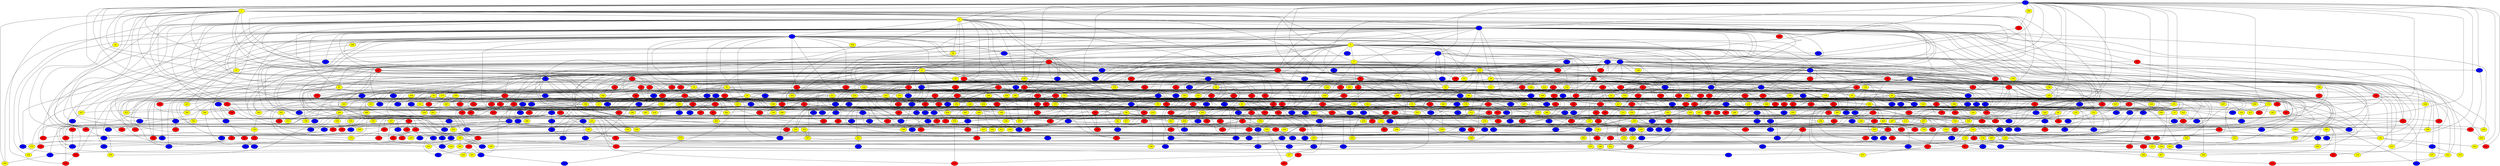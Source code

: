graph {
0 [style = filled fillcolor = blue];
1 [style = filled fillcolor = yellow];
2 [style = filled fillcolor = yellow];
3 [style = filled fillcolor = blue];
4 [style = filled fillcolor = blue];
5 [style = filled fillcolor = red];
6 [style = filled fillcolor = yellow];
7 [style = filled fillcolor = red];
8 [style = filled fillcolor = blue];
9 [style = filled fillcolor = red];
10 [style = filled fillcolor = red];
11 [style = filled fillcolor = yellow];
12 [style = filled fillcolor = red];
13 [style = filled fillcolor = blue];
14 [style = filled fillcolor = yellow];
15 [style = filled fillcolor = blue];
16 [style = filled fillcolor = yellow];
17 [style = filled fillcolor = red];
18 [style = filled fillcolor = red];
19 [style = filled fillcolor = blue];
20 [style = filled fillcolor = yellow];
21 [style = filled fillcolor = yellow];
22 [style = filled fillcolor = blue];
23 [style = filled fillcolor = red];
24 [style = filled fillcolor = red];
25 [style = filled fillcolor = blue];
26 [style = filled fillcolor = yellow];
27 [style = filled fillcolor = red];
28 [style = filled fillcolor = blue];
29 [style = filled fillcolor = blue];
30 [style = filled fillcolor = yellow];
31 [style = filled fillcolor = red];
32 [style = filled fillcolor = blue];
33 [style = filled fillcolor = red];
34 [style = filled fillcolor = blue];
35 [style = filled fillcolor = red];
36 [style = filled fillcolor = blue];
37 [style = filled fillcolor = yellow];
38 [style = filled fillcolor = red];
39 [style = filled fillcolor = red];
40 [style = filled fillcolor = red];
41 [style = filled fillcolor = yellow];
42 [style = filled fillcolor = blue];
43 [style = filled fillcolor = red];
44 [style = filled fillcolor = red];
45 [style = filled fillcolor = yellow];
46 [style = filled fillcolor = red];
47 [style = filled fillcolor = yellow];
48 [style = filled fillcolor = red];
49 [style = filled fillcolor = blue];
50 [style = filled fillcolor = blue];
51 [style = filled fillcolor = yellow];
52 [style = filled fillcolor = yellow];
53 [style = filled fillcolor = blue];
54 [style = filled fillcolor = yellow];
55 [style = filled fillcolor = yellow];
56 [style = filled fillcolor = blue];
57 [style = filled fillcolor = red];
58 [style = filled fillcolor = red];
59 [style = filled fillcolor = yellow];
60 [style = filled fillcolor = red];
61 [style = filled fillcolor = red];
62 [style = filled fillcolor = yellow];
63 [style = filled fillcolor = yellow];
64 [style = filled fillcolor = blue];
65 [style = filled fillcolor = red];
66 [style = filled fillcolor = red];
67 [style = filled fillcolor = blue];
68 [style = filled fillcolor = blue];
69 [style = filled fillcolor = yellow];
70 [style = filled fillcolor = red];
71 [style = filled fillcolor = red];
72 [style = filled fillcolor = yellow];
73 [style = filled fillcolor = yellow];
74 [style = filled fillcolor = red];
75 [style = filled fillcolor = yellow];
76 [style = filled fillcolor = yellow];
77 [style = filled fillcolor = red];
78 [style = filled fillcolor = red];
79 [style = filled fillcolor = red];
80 [style = filled fillcolor = red];
81 [style = filled fillcolor = yellow];
82 [style = filled fillcolor = yellow];
83 [style = filled fillcolor = yellow];
84 [style = filled fillcolor = yellow];
85 [style = filled fillcolor = red];
86 [style = filled fillcolor = red];
87 [style = filled fillcolor = red];
88 [style = filled fillcolor = yellow];
89 [style = filled fillcolor = yellow];
90 [style = filled fillcolor = red];
91 [style = filled fillcolor = yellow];
92 [style = filled fillcolor = blue];
93 [style = filled fillcolor = blue];
94 [style = filled fillcolor = yellow];
95 [style = filled fillcolor = red];
96 [style = filled fillcolor = red];
97 [style = filled fillcolor = yellow];
98 [style = filled fillcolor = yellow];
99 [style = filled fillcolor = blue];
100 [style = filled fillcolor = yellow];
101 [style = filled fillcolor = yellow];
102 [style = filled fillcolor = blue];
103 [style = filled fillcolor = red];
104 [style = filled fillcolor = red];
105 [style = filled fillcolor = yellow];
106 [style = filled fillcolor = yellow];
107 [style = filled fillcolor = red];
108 [style = filled fillcolor = red];
109 [style = filled fillcolor = red];
110 [style = filled fillcolor = yellow];
111 [style = filled fillcolor = red];
112 [style = filled fillcolor = yellow];
113 [style = filled fillcolor = red];
114 [style = filled fillcolor = red];
115 [style = filled fillcolor = yellow];
116 [style = filled fillcolor = blue];
117 [style = filled fillcolor = yellow];
118 [style = filled fillcolor = blue];
119 [style = filled fillcolor = blue];
120 [style = filled fillcolor = blue];
121 [style = filled fillcolor = blue];
122 [style = filled fillcolor = yellow];
123 [style = filled fillcolor = blue];
124 [style = filled fillcolor = red];
125 [style = filled fillcolor = yellow];
126 [style = filled fillcolor = yellow];
127 [style = filled fillcolor = red];
128 [style = filled fillcolor = blue];
129 [style = filled fillcolor = red];
130 [style = filled fillcolor = blue];
131 [style = filled fillcolor = red];
132 [style = filled fillcolor = yellow];
133 [style = filled fillcolor = blue];
134 [style = filled fillcolor = yellow];
135 [style = filled fillcolor = red];
136 [style = filled fillcolor = red];
137 [style = filled fillcolor = red];
138 [style = filled fillcolor = red];
139 [style = filled fillcolor = yellow];
140 [style = filled fillcolor = red];
141 [style = filled fillcolor = yellow];
142 [style = filled fillcolor = yellow];
143 [style = filled fillcolor = red];
144 [style = filled fillcolor = yellow];
145 [style = filled fillcolor = yellow];
146 [style = filled fillcolor = red];
147 [style = filled fillcolor = red];
148 [style = filled fillcolor = blue];
149 [style = filled fillcolor = red];
150 [style = filled fillcolor = yellow];
151 [style = filled fillcolor = yellow];
152 [style = filled fillcolor = red];
153 [style = filled fillcolor = red];
154 [style = filled fillcolor = yellow];
155 [style = filled fillcolor = red];
156 [style = filled fillcolor = blue];
157 [style = filled fillcolor = yellow];
158 [style = filled fillcolor = red];
159 [style = filled fillcolor = red];
160 [style = filled fillcolor = blue];
161 [style = filled fillcolor = yellow];
162 [style = filled fillcolor = blue];
163 [style = filled fillcolor = red];
164 [style = filled fillcolor = blue];
165 [style = filled fillcolor = blue];
166 [style = filled fillcolor = yellow];
167 [style = filled fillcolor = yellow];
168 [style = filled fillcolor = yellow];
169 [style = filled fillcolor = yellow];
170 [style = filled fillcolor = yellow];
171 [style = filled fillcolor = red];
172 [style = filled fillcolor = blue];
173 [style = filled fillcolor = red];
174 [style = filled fillcolor = yellow];
175 [style = filled fillcolor = red];
176 [style = filled fillcolor = yellow];
177 [style = filled fillcolor = yellow];
178 [style = filled fillcolor = red];
179 [style = filled fillcolor = red];
180 [style = filled fillcolor = red];
181 [style = filled fillcolor = yellow];
182 [style = filled fillcolor = yellow];
183 [style = filled fillcolor = blue];
184 [style = filled fillcolor = red];
185 [style = filled fillcolor = red];
186 [style = filled fillcolor = yellow];
187 [style = filled fillcolor = red];
188 [style = filled fillcolor = yellow];
189 [style = filled fillcolor = red];
190 [style = filled fillcolor = yellow];
191 [style = filled fillcolor = yellow];
192 [style = filled fillcolor = red];
193 [style = filled fillcolor = yellow];
194 [style = filled fillcolor = red];
195 [style = filled fillcolor = red];
196 [style = filled fillcolor = yellow];
197 [style = filled fillcolor = red];
198 [style = filled fillcolor = red];
199 [style = filled fillcolor = blue];
200 [style = filled fillcolor = yellow];
201 [style = filled fillcolor = red];
202 [style = filled fillcolor = blue];
203 [style = filled fillcolor = red];
204 [style = filled fillcolor = yellow];
205 [style = filled fillcolor = blue];
206 [style = filled fillcolor = yellow];
207 [style = filled fillcolor = yellow];
208 [style = filled fillcolor = yellow];
209 [style = filled fillcolor = red];
210 [style = filled fillcolor = blue];
211 [style = filled fillcolor = blue];
212 [style = filled fillcolor = yellow];
213 [style = filled fillcolor = blue];
214 [style = filled fillcolor = yellow];
215 [style = filled fillcolor = blue];
216 [style = filled fillcolor = blue];
217 [style = filled fillcolor = blue];
218 [style = filled fillcolor = red];
219 [style = filled fillcolor = red];
220 [style = filled fillcolor = red];
221 [style = filled fillcolor = red];
222 [style = filled fillcolor = blue];
223 [style = filled fillcolor = yellow];
224 [style = filled fillcolor = blue];
225 [style = filled fillcolor = red];
226 [style = filled fillcolor = yellow];
227 [style = filled fillcolor = yellow];
228 [style = filled fillcolor = red];
229 [style = filled fillcolor = yellow];
230 [style = filled fillcolor = red];
231 [style = filled fillcolor = yellow];
232 [style = filled fillcolor = yellow];
233 [style = filled fillcolor = blue];
234 [style = filled fillcolor = blue];
235 [style = filled fillcolor = blue];
236 [style = filled fillcolor = yellow];
237 [style = filled fillcolor = blue];
238 [style = filled fillcolor = blue];
239 [style = filled fillcolor = red];
240 [style = filled fillcolor = yellow];
241 [style = filled fillcolor = yellow];
242 [style = filled fillcolor = yellow];
243 [style = filled fillcolor = red];
244 [style = filled fillcolor = red];
245 [style = filled fillcolor = yellow];
246 [style = filled fillcolor = yellow];
247 [style = filled fillcolor = red];
248 [style = filled fillcolor = yellow];
249 [style = filled fillcolor = red];
250 [style = filled fillcolor = yellow];
251 [style = filled fillcolor = blue];
252 [style = filled fillcolor = yellow];
253 [style = filled fillcolor = blue];
254 [style = filled fillcolor = blue];
255 [style = filled fillcolor = blue];
256 [style = filled fillcolor = blue];
257 [style = filled fillcolor = red];
258 [style = filled fillcolor = yellow];
259 [style = filled fillcolor = yellow];
260 [style = filled fillcolor = red];
261 [style = filled fillcolor = yellow];
262 [style = filled fillcolor = blue];
263 [style = filled fillcolor = red];
264 [style = filled fillcolor = red];
265 [style = filled fillcolor = yellow];
266 [style = filled fillcolor = red];
267 [style = filled fillcolor = blue];
268 [style = filled fillcolor = yellow];
269 [style = filled fillcolor = blue];
270 [style = filled fillcolor = red];
271 [style = filled fillcolor = blue];
272 [style = filled fillcolor = red];
273 [style = filled fillcolor = blue];
274 [style = filled fillcolor = red];
275 [style = filled fillcolor = blue];
276 [style = filled fillcolor = red];
277 [style = filled fillcolor = blue];
278 [style = filled fillcolor = yellow];
279 [style = filled fillcolor = red];
280 [style = filled fillcolor = blue];
281 [style = filled fillcolor = blue];
282 [style = filled fillcolor = yellow];
283 [style = filled fillcolor = yellow];
284 [style = filled fillcolor = blue];
285 [style = filled fillcolor = yellow];
286 [style = filled fillcolor = blue];
287 [style = filled fillcolor = yellow];
288 [style = filled fillcolor = yellow];
289 [style = filled fillcolor = blue];
290 [style = filled fillcolor = yellow];
291 [style = filled fillcolor = blue];
292 [style = filled fillcolor = red];
293 [style = filled fillcolor = red];
294 [style = filled fillcolor = red];
295 [style = filled fillcolor = red];
296 [style = filled fillcolor = yellow];
297 [style = filled fillcolor = yellow];
298 [style = filled fillcolor = yellow];
299 [style = filled fillcolor = blue];
300 [style = filled fillcolor = red];
301 [style = filled fillcolor = yellow];
302 [style = filled fillcolor = yellow];
303 [style = filled fillcolor = blue];
304 [style = filled fillcolor = yellow];
305 [style = filled fillcolor = blue];
306 [style = filled fillcolor = yellow];
307 [style = filled fillcolor = blue];
308 [style = filled fillcolor = red];
309 [style = filled fillcolor = blue];
310 [style = filled fillcolor = blue];
311 [style = filled fillcolor = yellow];
312 [style = filled fillcolor = yellow];
313 [style = filled fillcolor = red];
314 [style = filled fillcolor = yellow];
315 [style = filled fillcolor = yellow];
316 [style = filled fillcolor = yellow];
317 [style = filled fillcolor = red];
318 [style = filled fillcolor = yellow];
319 [style = filled fillcolor = yellow];
320 [style = filled fillcolor = blue];
321 [style = filled fillcolor = red];
322 [style = filled fillcolor = yellow];
323 [style = filled fillcolor = blue];
324 [style = filled fillcolor = blue];
325 [style = filled fillcolor = blue];
326 [style = filled fillcolor = blue];
327 [style = filled fillcolor = yellow];
328 [style = filled fillcolor = yellow];
329 [style = filled fillcolor = red];
330 [style = filled fillcolor = blue];
331 [style = filled fillcolor = red];
332 [style = filled fillcolor = red];
333 [style = filled fillcolor = blue];
334 [style = filled fillcolor = yellow];
335 [style = filled fillcolor = yellow];
336 [style = filled fillcolor = yellow];
337 [style = filled fillcolor = red];
338 [style = filled fillcolor = yellow];
339 [style = filled fillcolor = yellow];
340 [style = filled fillcolor = yellow];
341 [style = filled fillcolor = yellow];
342 [style = filled fillcolor = blue];
343 [style = filled fillcolor = red];
344 [style = filled fillcolor = red];
345 [style = filled fillcolor = red];
346 [style = filled fillcolor = yellow];
347 [style = filled fillcolor = blue];
348 [style = filled fillcolor = yellow];
349 [style = filled fillcolor = red];
350 [style = filled fillcolor = red];
351 [style = filled fillcolor = yellow];
352 [style = filled fillcolor = blue];
353 [style = filled fillcolor = red];
354 [style = filled fillcolor = red];
355 [style = filled fillcolor = yellow];
356 [style = filled fillcolor = blue];
357 [style = filled fillcolor = red];
358 [style = filled fillcolor = blue];
359 [style = filled fillcolor = yellow];
360 [style = filled fillcolor = yellow];
361 [style = filled fillcolor = blue];
362 [style = filled fillcolor = red];
363 [style = filled fillcolor = blue];
364 [style = filled fillcolor = yellow];
365 [style = filled fillcolor = yellow];
366 [style = filled fillcolor = yellow];
367 [style = filled fillcolor = yellow];
368 [style = filled fillcolor = yellow];
369 [style = filled fillcolor = red];
370 [style = filled fillcolor = yellow];
371 [style = filled fillcolor = blue];
372 [style = filled fillcolor = red];
373 [style = filled fillcolor = blue];
374 [style = filled fillcolor = blue];
375 [style = filled fillcolor = blue];
376 [style = filled fillcolor = blue];
377 [style = filled fillcolor = red];
378 [style = filled fillcolor = yellow];
379 [style = filled fillcolor = red];
380 [style = filled fillcolor = blue];
381 [style = filled fillcolor = red];
382 [style = filled fillcolor = blue];
383 [style = filled fillcolor = yellow];
384 [style = filled fillcolor = red];
385 [style = filled fillcolor = red];
386 [style = filled fillcolor = blue];
387 [style = filled fillcolor = yellow];
388 [style = filled fillcolor = red];
389 [style = filled fillcolor = red];
390 [style = filled fillcolor = blue];
391 [style = filled fillcolor = red];
392 [style = filled fillcolor = blue];
393 [style = filled fillcolor = blue];
394 [style = filled fillcolor = red];
395 [style = filled fillcolor = yellow];
396 [style = filled fillcolor = blue];
397 [style = filled fillcolor = yellow];
398 [style = filled fillcolor = yellow];
399 [style = filled fillcolor = blue];
400 [style = filled fillcolor = yellow];
401 [style = filled fillcolor = red];
402 [style = filled fillcolor = yellow];
403 [style = filled fillcolor = yellow];
404 [style = filled fillcolor = blue];
405 [style = filled fillcolor = red];
406 [style = filled fillcolor = blue];
407 [style = filled fillcolor = blue];
408 [style = filled fillcolor = yellow];
409 [style = filled fillcolor = blue];
410 [style = filled fillcolor = blue];
411 [style = filled fillcolor = red];
412 [style = filled fillcolor = blue];
413 [style = filled fillcolor = blue];
414 [style = filled fillcolor = yellow];
415 [style = filled fillcolor = red];
416 [style = filled fillcolor = blue];
417 [style = filled fillcolor = yellow];
418 [style = filled fillcolor = blue];
419 [style = filled fillcolor = red];
420 [style = filled fillcolor = yellow];
421 [style = filled fillcolor = red];
422 [style = filled fillcolor = red];
423 [style = filled fillcolor = yellow];
424 [style = filled fillcolor = blue];
425 [style = filled fillcolor = yellow];
426 [style = filled fillcolor = red];
427 [style = filled fillcolor = blue];
428 [style = filled fillcolor = yellow];
429 [style = filled fillcolor = yellow];
430 [style = filled fillcolor = blue];
431 [style = filled fillcolor = red];
432 [style = filled fillcolor = yellow];
433 [style = filled fillcolor = blue];
434 [style = filled fillcolor = red];
435 [style = filled fillcolor = yellow];
436 [style = filled fillcolor = yellow];
437 [style = filled fillcolor = yellow];
438 [style = filled fillcolor = red];
439 [style = filled fillcolor = yellow];
440 [style = filled fillcolor = blue];
441 [style = filled fillcolor = blue];
442 [style = filled fillcolor = yellow];
443 [style = filled fillcolor = yellow];
444 [style = filled fillcolor = red];
445 [style = filled fillcolor = yellow];
446 [style = filled fillcolor = blue];
447 [style = filled fillcolor = blue];
448 [style = filled fillcolor = red];
449 [style = filled fillcolor = yellow];
450 [style = filled fillcolor = blue];
451 [style = filled fillcolor = red];
452 [style = filled fillcolor = yellow];
453 [style = filled fillcolor = red];
454 [style = filled fillcolor = red];
455 [style = filled fillcolor = yellow];
456 [style = filled fillcolor = yellow];
457 [style = filled fillcolor = red];
458 [style = filled fillcolor = red];
459 [style = filled fillcolor = red];
460 [style = filled fillcolor = red];
461 [style = filled fillcolor = yellow];
462 [style = filled fillcolor = yellow];
463 [style = filled fillcolor = blue];
464 [style = filled fillcolor = blue];
465 [style = filled fillcolor = yellow];
466 [style = filled fillcolor = yellow];
467 [style = filled fillcolor = yellow];
468 [style = filled fillcolor = blue];
469 [style = filled fillcolor = red];
470 [style = filled fillcolor = red];
471 [style = filled fillcolor = blue];
472 [style = filled fillcolor = yellow];
473 [style = filled fillcolor = red];
474 [style = filled fillcolor = red];
475 [style = filled fillcolor = red];
476 [style = filled fillcolor = blue];
477 [style = filled fillcolor = yellow];
478 [style = filled fillcolor = red];
479 [style = filled fillcolor = red];
480 [style = filled fillcolor = blue];
481 [style = filled fillcolor = red];
482 [style = filled fillcolor = red];
483 [style = filled fillcolor = blue];
484 [style = filled fillcolor = red];
485 [style = filled fillcolor = yellow];
486 [style = filled fillcolor = blue];
487 [style = filled fillcolor = blue];
488 [style = filled fillcolor = red];
489 [style = filled fillcolor = yellow];
490 [style = filled fillcolor = blue];
491 [style = filled fillcolor = red];
492 [style = filled fillcolor = yellow];
493 [style = filled fillcolor = blue];
494 [style = filled fillcolor = red];
495 [style = filled fillcolor = blue];
496 [style = filled fillcolor = blue];
497 [style = filled fillcolor = blue];
498 [style = filled fillcolor = yellow];
499 [style = filled fillcolor = red];
500 [style = filled fillcolor = red];
501 [style = filled fillcolor = blue];
502 [style = filled fillcolor = red];
503 [style = filled fillcolor = red];
504 [style = filled fillcolor = blue];
505 [style = filled fillcolor = yellow];
506 [style = filled fillcolor = red];
507 [style = filled fillcolor = blue];
508 [style = filled fillcolor = red];
509 [style = filled fillcolor = yellow];
510 [style = filled fillcolor = blue];
511 [style = filled fillcolor = blue];
512 [style = filled fillcolor = blue];
513 [style = filled fillcolor = red];
514 [style = filled fillcolor = blue];
515 [style = filled fillcolor = red];
516 [style = filled fillcolor = yellow];
517 [style = filled fillcolor = blue];
518 [style = filled fillcolor = red];
519 [style = filled fillcolor = yellow];
520 [style = filled fillcolor = red];
521 [style = filled fillcolor = red];
522 [style = filled fillcolor = yellow];
523 [style = filled fillcolor = yellow];
524 [style = filled fillcolor = yellow];
525 [style = filled fillcolor = blue];
526 [style = filled fillcolor = red];
527 [style = filled fillcolor = yellow];
528 [style = filled fillcolor = red];
529 [style = filled fillcolor = blue];
530 [style = filled fillcolor = yellow];
531 [style = filled fillcolor = red];
532 [style = filled fillcolor = red];
533 [style = filled fillcolor = blue];
534 [style = filled fillcolor = red];
535 [style = filled fillcolor = yellow];
536 [style = filled fillcolor = yellow];
537 [style = filled fillcolor = red];
538 [style = filled fillcolor = yellow];
539 [style = filled fillcolor = red];
540 [style = filled fillcolor = red];
541 [style = filled fillcolor = yellow];
542 [style = filled fillcolor = red];
543 [style = filled fillcolor = blue];
544 [style = filled fillcolor = blue];
545 [style = filled fillcolor = yellow];
546 [style = filled fillcolor = blue];
547 [style = filled fillcolor = yellow];
548 [style = filled fillcolor = red];
549 [style = filled fillcolor = yellow];
550 [style = filled fillcolor = yellow];
551 [style = filled fillcolor = yellow];
552 [style = filled fillcolor = red];
553 [style = filled fillcolor = yellow];
554 [style = filled fillcolor = yellow];
555 [style = filled fillcolor = red];
556 [style = filled fillcolor = blue];
557 [style = filled fillcolor = yellow];
558 [style = filled fillcolor = yellow];
559 [style = filled fillcolor = blue];
560 [style = filled fillcolor = yellow];
561 [style = filled fillcolor = red];
562 [style = filled fillcolor = yellow];
563 [style = filled fillcolor = red];
564 [style = filled fillcolor = blue];
565 [style = filled fillcolor = blue];
566 [style = filled fillcolor = yellow];
567 [style = filled fillcolor = yellow];
568 [style = filled fillcolor = yellow];
569 [style = filled fillcolor = red];
570 [style = filled fillcolor = blue];
571 [style = filled fillcolor = blue];
572 [style = filled fillcolor = yellow];
573 [style = filled fillcolor = blue];
574 [style = filled fillcolor = blue];
575 [style = filled fillcolor = blue];
576 [style = filled fillcolor = blue];
577 [style = filled fillcolor = blue];
578 [style = filled fillcolor = blue];
579 [style = filled fillcolor = red];
580 [style = filled fillcolor = red];
581 [style = filled fillcolor = blue];
582 [style = filled fillcolor = red];
583 [style = filled fillcolor = red];
584 [style = filled fillcolor = red];
585 [style = filled fillcolor = red];
586 [style = filled fillcolor = blue];
587 [style = filled fillcolor = red];
588 [style = filled fillcolor = red];
589 [style = filled fillcolor = blue];
590 [style = filled fillcolor = yellow];
591 [style = filled fillcolor = yellow];
592 [style = filled fillcolor = red];
593 [style = filled fillcolor = red];
594 [style = filled fillcolor = blue];
595 [style = filled fillcolor = yellow];
596 [style = filled fillcolor = yellow];
597 [style = filled fillcolor = red];
598 [style = filled fillcolor = yellow];
599 [style = filled fillcolor = yellow];
600 [style = filled fillcolor = yellow];
601 [style = filled fillcolor = blue];
602 [style = filled fillcolor = yellow];
603 [style = filled fillcolor = blue];
604 [style = filled fillcolor = yellow];
605 [style = filled fillcolor = blue];
606 [style = filled fillcolor = red];
607 [style = filled fillcolor = yellow];
608 [style = filled fillcolor = blue];
609 [style = filled fillcolor = yellow];
610 [style = filled fillcolor = yellow];
611 [style = filled fillcolor = blue];
612 [style = filled fillcolor = yellow];
613 [style = filled fillcolor = blue];
614 [style = filled fillcolor = blue];
615 [style = filled fillcolor = blue];
616 [style = filled fillcolor = yellow];
617 [style = filled fillcolor = blue];
618 [style = filled fillcolor = red];
619 [style = filled fillcolor = red];
620 [style = filled fillcolor = red];
621 [style = filled fillcolor = red];
622 [style = filled fillcolor = yellow];
623 [style = filled fillcolor = yellow];
624 [style = filled fillcolor = blue];
625 [style = filled fillcolor = blue];
626 [style = filled fillcolor = blue];
627 [style = filled fillcolor = red];
628 [style = filled fillcolor = red];
629 [style = filled fillcolor = yellow];
630 [style = filled fillcolor = blue];
631 [style = filled fillcolor = yellow];
632 [style = filled fillcolor = yellow];
633 [style = filled fillcolor = blue];
634 [style = filled fillcolor = yellow];
635 [style = filled fillcolor = red];
636 [style = filled fillcolor = red];
637 [style = filled fillcolor = yellow];
638 [style = filled fillcolor = yellow];
639 [style = filled fillcolor = red];
640 [style = filled fillcolor = red];
641 [style = filled fillcolor = yellow];
642 [style = filled fillcolor = yellow];
643 [style = filled fillcolor = blue];
644 [style = filled fillcolor = red];
645 [style = filled fillcolor = red];
646 [style = filled fillcolor = yellow];
647 [style = filled fillcolor = yellow];
648 [style = filled fillcolor = blue];
649 [style = filled fillcolor = yellow];
650 [style = filled fillcolor = blue];
651 [style = filled fillcolor = blue];
652 [style = filled fillcolor = blue];
653 [style = filled fillcolor = blue];
654 [style = filled fillcolor = blue];
655 [style = filled fillcolor = blue];
656 [style = filled fillcolor = yellow];
657 [style = filled fillcolor = red];
658 [style = filled fillcolor = yellow];
659 [style = filled fillcolor = red];
660 [style = filled fillcolor = blue];
661 [style = filled fillcolor = red];
662 [style = filled fillcolor = red];
663 [style = filled fillcolor = red];
664 [style = filled fillcolor = red];
665 [style = filled fillcolor = red];
666 [style = filled fillcolor = blue];
667 [style = filled fillcolor = red];
668 [style = filled fillcolor = blue];
669 [style = filled fillcolor = blue];
670 [style = filled fillcolor = red];
671 [style = filled fillcolor = yellow];
672 [style = filled fillcolor = red];
673 [style = filled fillcolor = blue];
674 [style = filled fillcolor = yellow];
675 [style = filled fillcolor = yellow];
676 [style = filled fillcolor = blue];
677 [style = filled fillcolor = red];
678 [style = filled fillcolor = yellow];
679 [style = filled fillcolor = red];
680 [style = filled fillcolor = blue];
681 [style = filled fillcolor = blue];
682 [style = filled fillcolor = blue];
683 [style = filled fillcolor = blue];
684 [style = filled fillcolor = blue];
685 [style = filled fillcolor = blue];
686 [style = filled fillcolor = yellow];
687 [style = filled fillcolor = yellow];
688 [style = filled fillcolor = red];
689 [style = filled fillcolor = blue];
690 [style = filled fillcolor = yellow];
691 [style = filled fillcolor = yellow];
692 [style = filled fillcolor = blue];
693 [style = filled fillcolor = blue];
694 [style = filled fillcolor = blue];
695 [style = filled fillcolor = yellow];
696 [style = filled fillcolor = red];
697 [style = filled fillcolor = yellow];
698 [style = filled fillcolor = red];
699 [style = filled fillcolor = yellow];
700 [style = filled fillcolor = blue];
701 [style = filled fillcolor = blue];
702 [style = filled fillcolor = red];
703 [style = filled fillcolor = blue];
704 [style = filled fillcolor = yellow];
0 -- 13;
0 -- 14;
0 -- 16;
0 -- 28;
0 -- 33;
0 -- 42;
0 -- 76;
0 -- 87;
0 -- 101;
0 -- 104;
0 -- 105;
0 -- 118;
0 -- 169;
0 -- 228;
0 -- 254;
0 -- 255;
0 -- 272;
0 -- 309;
0 -- 334;
0 -- 360;
0 -- 375;
0 -- 427;
0 -- 463;
0 -- 568;
0 -- 577;
0 -- 581;
0 -- 595;
0 -- 602;
0 -- 648;
0 -- 10;
0 -- 3;
0 -- 2;
0 -- 1;
0 -- 672;
1 -- 2;
1 -- 3;
1 -- 9;
1 -- 10;
1 -- 11;
1 -- 28;
1 -- 31;
1 -- 38;
1 -- 40;
1 -- 41;
1 -- 42;
1 -- 56;
1 -- 62;
1 -- 69;
1 -- 83;
1 -- 151;
1 -- 228;
1 -- 299;
1 -- 327;
1 -- 447;
1 -- 508;
1 -- 624;
1 -- 650;
1 -- 658;
1 -- 659;
2 -- 3;
2 -- 4;
2 -- 5;
2 -- 21;
2 -- 34;
2 -- 49;
2 -- 57;
2 -- 59;
2 -- 81;
2 -- 89;
2 -- 102;
2 -- 107;
2 -- 119;
2 -- 127;
2 -- 164;
2 -- 187;
2 -- 306;
2 -- 347;
2 -- 378;
2 -- 398;
2 -- 435;
2 -- 436;
2 -- 484;
2 -- 498;
2 -- 517;
2 -- 536;
2 -- 692;
3 -- 4;
3 -- 5;
3 -- 6;
3 -- 7;
3 -- 8;
3 -- 9;
3 -- 10;
3 -- 11;
3 -- 12;
3 -- 15;
3 -- 25;
3 -- 27;
3 -- 30;
3 -- 35;
3 -- 37;
3 -- 45;
3 -- 47;
3 -- 61;
3 -- 63;
3 -- 80;
3 -- 97;
3 -- 131;
3 -- 146;
3 -- 234;
3 -- 264;
3 -- 287;
3 -- 333;
3 -- 345;
3 -- 373;
3 -- 384;
3 -- 399;
3 -- 405;
3 -- 408;
3 -- 428;
3 -- 447;
3 -- 458;
3 -- 471;
3 -- 508;
3 -- 519;
3 -- 523;
3 -- 587;
3 -- 606;
3 -- 642;
3 -- 658;
3 -- 669;
3 -- 690;
4 -- 5;
4 -- 6;
4 -- 7;
4 -- 12;
4 -- 16;
4 -- 18;
4 -- 20;
4 -- 22;
4 -- 34;
4 -- 58;
4 -- 62;
4 -- 74;
4 -- 114;
4 -- 137;
4 -- 148;
4 -- 172;
4 -- 196;
4 -- 218;
4 -- 223;
4 -- 284;
4 -- 288;
4 -- 322;
4 -- 336;
4 -- 361;
4 -- 367;
4 -- 476;
4 -- 579;
4 -- 621;
4 -- 645;
4 -- 697;
4 -- 699;
5 -- 24;
5 -- 52;
5 -- 53;
5 -- 67;
5 -- 114;
5 -- 218;
5 -- 240;
5 -- 276;
5 -- 283;
5 -- 360;
5 -- 439;
5 -- 625;
6 -- 9;
6 -- 11;
6 -- 13;
6 -- 19;
6 -- 24;
6 -- 25;
6 -- 37;
6 -- 39;
6 -- 40;
6 -- 43;
6 -- 49;
6 -- 50;
6 -- 57;
6 -- 59;
6 -- 60;
6 -- 70;
6 -- 95;
6 -- 116;
6 -- 121;
6 -- 127;
6 -- 148;
6 -- 194;
6 -- 198;
6 -- 201;
6 -- 227;
6 -- 285;
6 -- 333;
6 -- 335;
6 -- 361;
6 -- 440;
6 -- 464;
6 -- 478;
6 -- 487;
6 -- 677;
7 -- 56;
7 -- 60;
7 -- 137;
7 -- 141;
7 -- 144;
7 -- 149;
7 -- 344;
7 -- 378;
7 -- 443;
7 -- 591;
7 -- 690;
8 -- 27;
8 -- 38;
8 -- 55;
8 -- 74;
8 -- 88;
8 -- 127;
8 -- 132;
8 -- 139;
8 -- 176;
8 -- 194;
8 -- 214;
8 -- 273;
8 -- 308;
8 -- 541;
8 -- 607;
8 -- 628;
8 -- 695;
9 -- 19;
9 -- 32;
9 -- 51;
9 -- 64;
9 -- 72;
9 -- 91;
9 -- 124;
9 -- 181;
9 -- 189;
9 -- 235;
9 -- 259;
9 -- 283;
9 -- 335;
9 -- 341;
9 -- 381;
9 -- 486;
9 -- 487;
9 -- 628;
9 -- 643;
9 -- 647;
10 -- 17;
10 -- 19;
10 -- 34;
10 -- 188;
10 -- 244;
10 -- 462;
10 -- 579;
10 -- 583;
10 -- 591;
11 -- 14;
11 -- 28;
11 -- 46;
11 -- 50;
11 -- 98;
11 -- 111;
11 -- 122;
11 -- 123;
11 -- 138;
11 -- 255;
11 -- 256;
11 -- 321;
11 -- 325;
11 -- 495;
11 -- 497;
11 -- 573;
11 -- 616;
11 -- 674;
11 -- 688;
12 -- 84;
12 -- 363;
12 -- 524;
13 -- 14;
13 -- 15;
13 -- 22;
13 -- 36;
13 -- 45;
13 -- 80;
13 -- 130;
13 -- 206;
13 -- 234;
13 -- 364;
13 -- 429;
13 -- 661;
14 -- 16;
14 -- 30;
14 -- 41;
14 -- 55;
14 -- 61;
14 -- 82;
14 -- 113;
14 -- 138;
14 -- 196;
14 -- 198;
14 -- 212;
14 -- 217;
14 -- 233;
14 -- 292;
14 -- 301;
14 -- 446;
14 -- 456;
14 -- 513;
14 -- 536;
14 -- 553;
14 -- 597;
14 -- 685;
15 -- 29;
15 -- 38;
15 -- 61;
15 -- 66;
15 -- 89;
15 -- 107;
15 -- 136;
15 -- 140;
15 -- 157;
15 -- 158;
15 -- 161;
15 -- 230;
15 -- 236;
15 -- 315;
15 -- 405;
15 -- 414;
15 -- 433;
15 -- 461;
15 -- 538;
15 -- 576;
15 -- 612;
15 -- 684;
16 -- 44;
16 -- 85;
16 -- 118;
16 -- 152;
16 -- 168;
16 -- 358;
16 -- 504;
17 -- 26;
17 -- 31;
17 -- 54;
17 -- 66;
17 -- 91;
17 -- 106;
17 -- 108;
17 -- 237;
17 -- 256;
17 -- 292;
17 -- 479;
17 -- 563;
17 -- 609;
17 -- 684;
18 -- 20;
18 -- 26;
18 -- 29;
18 -- 37;
18 -- 43;
18 -- 50;
18 -- 63;
18 -- 70;
18 -- 72;
18 -- 139;
18 -- 171;
18 -- 203;
18 -- 214;
18 -- 240;
18 -- 291;
18 -- 384;
18 -- 500;
18 -- 505;
18 -- 537;
18 -- 548;
18 -- 552;
18 -- 556;
18 -- 565;
18 -- 585;
18 -- 623;
18 -- 628;
19 -- 31;
19 -- 35;
19 -- 56;
19 -- 90;
19 -- 99;
19 -- 117;
19 -- 141;
19 -- 195;
19 -- 217;
19 -- 276;
19 -- 307;
19 -- 531;
19 -- 657;
20 -- 128;
20 -- 191;
20 -- 192;
20 -- 204;
20 -- 244;
20 -- 356;
20 -- 394;
20 -- 499;
20 -- 500;
20 -- 556;
21 -- 23;
21 -- 33;
21 -- 72;
21 -- 76;
21 -- 95;
21 -- 177;
21 -- 216;
21 -- 220;
21 -- 274;
21 -- 317;
21 -- 379;
21 -- 435;
21 -- 455;
21 -- 473;
21 -- 564;
21 -- 600;
21 -- 667;
22 -- 24;
22 -- 83;
22 -- 86;
22 -- 105;
22 -- 130;
22 -- 193;
22 -- 211;
22 -- 217;
22 -- 221;
22 -- 414;
22 -- 622;
22 -- 629;
23 -- 73;
23 -- 93;
23 -- 111;
23 -- 171;
23 -- 233;
23 -- 277;
23 -- 390;
23 -- 421;
23 -- 426;
23 -- 448;
23 -- 468;
23 -- 494;
23 -- 505;
23 -- 551;
23 -- 652;
24 -- 32;
24 -- 35;
24 -- 68;
24 -- 200;
24 -- 324;
24 -- 417;
24 -- 420;
24 -- 524;
24 -- 531;
24 -- 661;
25 -- 29;
25 -- 117;
25 -- 175;
25 -- 300;
25 -- 375;
25 -- 496;
25 -- 679;
26 -- 48;
26 -- 81;
26 -- 151;
26 -- 411;
26 -- 533;
26 -- 534;
26 -- 535;
26 -- 556;
26 -- 573;
26 -- 681;
27 -- 52;
27 -- 257;
27 -- 272;
27 -- 293;
27 -- 339;
27 -- 402;
27 -- 431;
28 -- 42;
28 -- 46;
28 -- 90;
28 -- 106;
28 -- 109;
28 -- 164;
28 -- 177;
28 -- 189;
28 -- 354;
28 -- 362;
28 -- 370;
29 -- 30;
29 -- 40;
29 -- 77;
29 -- 78;
29 -- 87;
29 -- 204;
29 -- 205;
29 -- 329;
29 -- 478;
29 -- 527;
30 -- 36;
30 -- 88;
30 -- 93;
30 -- 100;
30 -- 117;
30 -- 145;
30 -- 199;
30 -- 218;
30 -- 273;
30 -- 472;
30 -- 514;
30 -- 558;
31 -- 49;
31 -- 97;
31 -- 209;
31 -- 638;
31 -- 677;
32 -- 67;
32 -- 180;
32 -- 227;
32 -- 260;
32 -- 348;
32 -- 388;
32 -- 550;
32 -- 563;
33 -- 46;
33 -- 126;
33 -- 155;
33 -- 163;
33 -- 185;
33 -- 195;
33 -- 243;
33 -- 264;
33 -- 310;
33 -- 412;
33 -- 526;
33 -- 586;
33 -- 670;
34 -- 94;
35 -- 363;
35 -- 502;
35 -- 518;
35 -- 647;
36 -- 47;
36 -- 82;
36 -- 110;
36 -- 139;
36 -- 178;
36 -- 180;
36 -- 410;
36 -- 422;
36 -- 430;
36 -- 466;
36 -- 539;
36 -- 559;
36 -- 605;
36 -- 675;
37 -- 286;
37 -- 304;
38 -- 91;
38 -- 104;
38 -- 105;
38 -- 131;
38 -- 184;
38 -- 210;
38 -- 431;
38 -- 455;
38 -- 684;
39 -- 104;
39 -- 156;
39 -- 302;
39 -- 429;
39 -- 490;
39 -- 666;
40 -- 43;
40 -- 54;
40 -- 85;
40 -- 231;
40 -- 247;
40 -- 250;
40 -- 287;
40 -- 301;
40 -- 311;
40 -- 322;
40 -- 366;
40 -- 489;
42 -- 89;
42 -- 298;
42 -- 540;
42 -- 646;
43 -- 52;
43 -- 57;
43 -- 60;
43 -- 149;
43 -- 163;
43 -- 183;
43 -- 226;
43 -- 232;
43 -- 317;
43 -- 355;
43 -- 369;
43 -- 395;
43 -- 444;
43 -- 584;
44 -- 48;
44 -- 51;
44 -- 58;
44 -- 92;
44 -- 113;
44 -- 157;
44 -- 188;
44 -- 219;
44 -- 224;
44 -- 245;
44 -- 324;
44 -- 336;
44 -- 339;
44 -- 372;
44 -- 388;
44 -- 448;
44 -- 482;
44 -- 572;
44 -- 652;
44 -- 668;
45 -- 92;
45 -- 111;
45 -- 260;
45 -- 596;
46 -- 73;
46 -- 85;
46 -- 96;
46 -- 103;
46 -- 176;
46 -- 230;
46 -- 551;
46 -- 587;
47 -- 228;
47 -- 273;
47 -- 512;
49 -- 109;
49 -- 147;
49 -- 621;
50 -- 71;
50 -- 121;
50 -- 166;
50 -- 262;
52 -- 250;
52 -- 417;
52 -- 665;
53 -- 502;
53 -- 543;
53 -- 579;
54 -- 135;
54 -- 153;
54 -- 158;
54 -- 294;
54 -- 351;
55 -- 231;
55 -- 271;
55 -- 390;
55 -- 557;
56 -- 93;
56 -- 137;
56 -- 323;
56 -- 700;
57 -- 58;
57 -- 226;
57 -- 254;
58 -- 65;
58 -- 68;
58 -- 79;
58 -- 119;
58 -- 129;
58 -- 144;
58 -- 498;
58 -- 697;
59 -- 142;
60 -- 75;
60 -- 81;
60 -- 512;
61 -- 79;
61 -- 510;
62 -- 434;
63 -- 177;
63 -- 403;
63 -- 466;
63 -- 515;
64 -- 75;
64 -- 76;
64 -- 504;
64 -- 580;
65 -- 77;
65 -- 78;
65 -- 112;
65 -- 115;
65 -- 154;
65 -- 278;
65 -- 313;
65 -- 529;
65 -- 586;
65 -- 624;
66 -- 492;
67 -- 75;
67 -- 84;
67 -- 418;
67 -- 642;
67 -- 648;
68 -- 236;
68 -- 412;
68 -- 482;
68 -- 647;
69 -- 99;
69 -- 142;
69 -- 464;
69 -- 555;
70 -- 99;
70 -- 108;
70 -- 120;
70 -- 237;
70 -- 251;
70 -- 268;
70 -- 382;
70 -- 521;
70 -- 689;
71 -- 102;
71 -- 269;
71 -- 667;
72 -- 245;
72 -- 441;
73 -- 107;
73 -- 128;
73 -- 170;
73 -- 207;
73 -- 512;
73 -- 515;
73 -- 540;
73 -- 614;
74 -- 101;
74 -- 312;
75 -- 131;
75 -- 581;
75 -- 597;
76 -- 183;
76 -- 426;
76 -- 457;
76 -- 632;
77 -- 159;
77 -- 202;
77 -- 222;
77 -- 442;
78 -- 106;
78 -- 146;
78 -- 332;
78 -- 476;
78 -- 484;
79 -- 95;
79 -- 143;
79 -- 197;
79 -- 204;
79 -- 259;
79 -- 682;
80 -- 366;
80 -- 368;
81 -- 84;
81 -- 96;
81 -- 209;
81 -- 342;
82 -- 94;
82 -- 100;
82 -- 124;
82 -- 125;
82 -- 176;
82 -- 184;
82 -- 188;
82 -- 223;
82 -- 229;
82 -- 262;
82 -- 310;
82 -- 318;
82 -- 334;
82 -- 368;
82 -- 369;
82 -- 373;
82 -- 376;
82 -- 601;
82 -- 607;
82 -- 640;
82 -- 690;
83 -- 284;
83 -- 308;
83 -- 379;
83 -- 433;
83 -- 480;
83 -- 495;
83 -- 536;
83 -- 564;
83 -- 627;
84 -- 115;
84 -- 133;
84 -- 160;
84 -- 166;
84 -- 199;
84 -- 211;
84 -- 241;
84 -- 501;
84 -- 671;
85 -- 94;
86 -- 160;
86 -- 225;
86 -- 349;
86 -- 458;
87 -- 135;
87 -- 246;
88 -- 224;
88 -- 297;
88 -- 424;
88 -- 474;
88 -- 488;
89 -- 154;
89 -- 416;
89 -- 550;
90 -- 92;
90 -- 118;
90 -- 344;
90 -- 517;
91 -- 425;
91 -- 430;
92 -- 165;
92 -- 274;
92 -- 280;
92 -- 353;
92 -- 542;
92 -- 548;
92 -- 651;
93 -- 113;
93 -- 179;
93 -- 198;
93 -- 318;
93 -- 631;
94 -- 159;
94 -- 387;
94 -- 486;
95 -- 110;
95 -- 143;
95 -- 152;
95 -- 222;
95 -- 294;
96 -- 269;
96 -- 295;
96 -- 297;
96 -- 468;
96 -- 698;
97 -- 123;
97 -- 155;
97 -- 205;
97 -- 320;
98 -- 101;
98 -- 150;
98 -- 174;
98 -- 321;
98 -- 373;
98 -- 549;
98 -- 566;
98 -- 638;
99 -- 174;
99 -- 282;
99 -- 398;
99 -- 446;
100 -- 179;
100 -- 244;
100 -- 246;
100 -- 278;
100 -- 449;
100 -- 501;
100 -- 697;
101 -- 110;
101 -- 156;
101 -- 404;
101 -- 413;
101 -- 437;
102 -- 166;
102 -- 471;
102 -- 506;
103 -- 302;
103 -- 328;
103 -- 445;
103 -- 561;
103 -- 600;
104 -- 132;
104 -- 250;
104 -- 275;
104 -- 377;
104 -- 428;
105 -- 341;
105 -- 417;
106 -- 279;
107 -- 125;
107 -- 129;
107 -- 147;
107 -- 186;
107 -- 213;
107 -- 230;
107 -- 248;
107 -- 362;
107 -- 367;
107 -- 374;
107 -- 385;
107 -- 571;
109 -- 252;
109 -- 403;
110 -- 168;
110 -- 242;
110 -- 249;
110 -- 261;
110 -- 346;
110 -- 465;
111 -- 265;
111 -- 278;
111 -- 379;
111 -- 544;
111 -- 634;
112 -- 575;
113 -- 312;
113 -- 357;
113 -- 644;
114 -- 145;
114 -- 206;
115 -- 246;
115 -- 248;
115 -- 463;
115 -- 569;
118 -- 152;
118 -- 156;
118 -- 178;
118 -- 219;
118 -- 265;
118 -- 283;
118 -- 371;
118 -- 398;
118 -- 534;
118 -- 553;
118 -- 640;
119 -- 120;
119 -- 128;
119 -- 167;
119 -- 226;
119 -- 241;
119 -- 323;
119 -- 337;
119 -- 348;
120 -- 183;
122 -- 163;
122 -- 266;
122 -- 299;
123 -- 172;
124 -- 376;
124 -- 679;
125 -- 653;
126 -- 140;
126 -- 233;
126 -- 499;
127 -- 284;
127 -- 477;
128 -- 146;
128 -- 433;
128 -- 481;
128 -- 508;
128 -- 603;
128 -- 649;
128 -- 662;
129 -- 221;
130 -- 197;
130 -- 220;
130 -- 306;
130 -- 601;
131 -- 206;
131 -- 509;
131 -- 511;
132 -- 252;
132 -- 274;
132 -- 376;
132 -- 525;
133 -- 210;
133 -- 239;
133 -- 363;
134 -- 196;
134 -- 383;
134 -- 513;
134 -- 623;
135 -- 208;
136 -- 150;
136 -- 201;
136 -- 302;
136 -- 516;
136 -- 636;
137 -- 513;
137 -- 605;
139 -- 140;
139 -- 208;
139 -- 340;
139 -- 560;
139 -- 591;
140 -- 181;
140 -- 656;
141 -- 249;
141 -- 342;
141 -- 465;
141 -- 533;
142 -- 298;
142 -- 413;
143 -- 453;
143 -- 455;
143 -- 490;
143 -- 493;
143 -- 593;
144 -- 275;
144 -- 666;
146 -- 225;
146 -- 337;
146 -- 474;
146 -- 594;
146 -- 662;
146 -- 683;
147 -- 429;
147 -- 553;
148 -- 271;
148 -- 432;
149 -- 514;
150 -- 641;
151 -- 277;
151 -- 300;
151 -- 322;
152 -- 162;
152 -- 238;
152 -- 453;
152 -- 703;
153 -- 197;
153 -- 261;
153 -- 350;
153 -- 377;
153 -- 383;
153 -- 409;
153 -- 675;
153 -- 687;
154 -- 496;
155 -- 202;
155 -- 245;
155 -- 359;
156 -- 516;
157 -- 615;
158 -- 161;
158 -- 187;
158 -- 290;
158 -- 324;
158 -- 561;
158 -- 583;
158 -- 655;
159 -- 203;
159 -- 238;
159 -- 305;
159 -- 516;
160 -- 578;
161 -- 307;
161 -- 475;
161 -- 543;
161 -- 595;
162 -- 224;
162 -- 303;
162 -- 611;
163 -- 192;
163 -- 396;
163 -- 528;
164 -- 182;
164 -- 231;
164 -- 242;
164 -- 272;
164 -- 311;
164 -- 349;
164 -- 475;
164 -- 480;
164 -- 649;
164 -- 664;
165 -- 296;
166 -- 227;
166 -- 474;
167 -- 592;
168 -- 256;
168 -- 285;
168 -- 286;
168 -- 303;
168 -- 333;
168 -- 340;
168 -- 352;
168 -- 365;
168 -- 701;
169 -- 391;
170 -- 203;
170 -- 216;
171 -- 191;
171 -- 300;
171 -- 467;
171 -- 680;
172 -- 267;
173 -- 388;
173 -- 596;
174 -- 212;
174 -- 253;
176 -- 232;
176 -- 401;
176 -- 437;
176 -- 485;
177 -- 184;
177 -- 219;
177 -- 323;
177 -- 577;
178 -- 185;
178 -- 235;
178 -- 276;
179 -- 277;
179 -- 386;
179 -- 424;
179 -- 445;
179 -- 511;
180 -- 221;
180 -- 258;
180 -- 267;
180 -- 350;
180 -- 380;
180 -- 423;
180 -- 685;
182 -- 639;
183 -- 571;
184 -- 213;
184 -- 232;
184 -- 423;
184 -- 480;
184 -- 498;
184 -- 551;
184 -- 552;
184 -- 689;
185 -- 281;
185 -- 478;
185 -- 520;
185 -- 671;
186 -- 629;
187 -- 371;
187 -- 589;
188 -- 280;
188 -- 403;
188 -- 452;
188 -- 642;
189 -- 251;
189 -- 304;
189 -- 361;
189 -- 421;
189 -- 432;
189 -- 456;
189 -- 599;
189 -- 611;
189 -- 678;
190 -- 263;
190 -- 427;
190 -- 544;
190 -- 676;
191 -- 290;
191 -- 330;
191 -- 392;
191 -- 497;
193 -- 327;
193 -- 519;
193 -- 630;
194 -- 257;
194 -- 266;
194 -- 319;
194 -- 425;
194 -- 523;
194 -- 608;
195 -- 291;
195 -- 301;
196 -- 266;
196 -- 357;
196 -- 491;
197 -- 356;
197 -- 399;
198 -- 311;
198 -- 383;
199 -- 557;
200 -- 348;
200 -- 583;
201 -- 683;
202 -- 263;
202 -- 464;
203 -- 407;
204 -- 260;
204 -- 614;
205 -- 293;
206 -- 375;
207 -- 393;
207 -- 410;
207 -- 600;
208 -- 299;
208 -- 698;
209 -- 222;
209 -- 270;
209 -- 587;
210 -- 314;
210 -- 338;
210 -- 415;
210 -- 565;
210 -- 678;
211 -- 247;
211 -- 265;
211 -- 492;
211 -- 525;
211 -- 646;
211 -- 649;
212 -- 329;
212 -- 471;
213 -- 239;
213 -- 251;
213 -- 287;
213 -- 315;
213 -- 326;
213 -- 342;
213 -- 502;
214 -- 616;
215 -- 660;
217 -- 351;
219 -- 240;
221 -- 503;
222 -- 406;
223 -- 336;
224 -- 374;
224 -- 541;
225 -- 370;
225 -- 573;
226 -- 270;
226 -- 345;
226 -- 400;
226 -- 457;
226 -- 580;
227 -- 305;
227 -- 341;
227 -- 694;
228 -- 271;
228 -- 506;
228 -- 680;
230 -- 479;
232 -- 577;
233 -- 560;
233 -- 569;
234 -- 275;
235 -- 400;
235 -- 549;
235 -- 576;
235 -- 598;
236 -- 364;
236 -- 408;
236 -- 434;
236 -- 461;
237 -- 472;
237 -- 522;
238 -- 527;
238 -- 563;
241 -- 353;
241 -- 387;
241 -- 552;
242 -- 356;
242 -- 481;
243 -- 343;
243 -- 400;
244 -- 316;
244 -- 492;
245 -- 665;
246 -- 439;
246 -- 485;
247 -- 347;
247 -- 477;
248 -- 681;
249 -- 259;
249 -- 630;
250 -- 293;
250 -- 346;
250 -- 451;
250 -- 507;
252 -- 345;
252 -- 460;
252 -- 584;
252 -- 645;
253 -- 347;
253 -- 407;
254 -- 328;
255 -- 389;
257 -- 268;
257 -- 404;
257 -- 698;
259 -- 319;
259 -- 691;
260 -- 447;
261 -- 554;
261 -- 626;
263 -- 331;
263 -- 353;
263 -- 365;
264 -- 312;
264 -- 644;
267 -- 309;
267 -- 605;
269 -- 313;
269 -- 368;
269 -- 559;
269 -- 590;
270 -- 543;
271 -- 545;
272 -- 580;
273 -- 466;
273 -- 518;
275 -- 662;
277 -- 396;
279 -- 441;
279 -- 622;
280 -- 451;
280 -- 488;
280 -- 509;
281 -- 406;
282 -- 346;
282 -- 501;
284 -- 411;
284 -- 666;
286 -- 609;
287 -- 419;
287 -- 438;
287 -- 443;
287 -- 521;
288 -- 452;
289 -- 537;
290 -- 571;
293 -- 334;
293 -- 445;
294 -- 307;
295 -- 354;
297 -- 402;
297 -- 704;
300 -- 387;
300 -- 619;
301 -- 384;
302 -- 397;
304 -- 701;
307 -- 406;
307 -- 682;
308 -- 313;
308 -- 469;
308 -- 522;
309 -- 415;
309 -- 657;
311 -- 525;
311 -- 660;
312 -- 702;
313 -- 413;
315 -- 339;
315 -- 389;
315 -- 444;
315 -- 482;
315 -- 689;
317 -- 570;
317 -- 599;
318 -- 377;
318 -- 458;
320 -- 463;
323 -- 402;
323 -- 450;
323 -- 562;
324 -- 509;
327 -- 554;
329 -- 635;
331 -- 352;
331 -- 522;
331 -- 703;
333 -- 405;
334 -- 473;
335 -- 453;
335 -- 541;
339 -- 582;
341 -- 602;
341 -- 608;
341 -- 673;
342 -- 432;
343 -- 441;
344 -- 372;
346 -- 473;
346 -- 673;
352 -- 615;
353 -- 503;
353 -- 566;
353 -- 567;
362 -- 462;
363 -- 448;
364 -- 397;
366 -- 470;
366 -- 488;
366 -- 575;
367 -- 650;
369 -- 566;
371 -- 438;
371 -- 465;
371 -- 519;
373 -- 393;
374 -- 658;
376 -- 590;
377 -- 481;
377 -- 540;
378 -- 392;
378 -- 585;
381 -- 409;
383 -- 688;
384 -- 426;
384 -- 435;
384 -- 483;
384 -- 576;
384 -- 604;
385 -- 517;
387 -- 439;
387 -- 454;
388 -- 526;
389 -- 623;
390 -- 532;
391 -- 440;
394 -- 485;
394 -- 612;
395 -- 610;
396 -- 539;
396 -- 625;
397 -- 422;
397 -- 700;
398 -- 431;
398 -- 449;
398 -- 489;
400 -- 565;
402 -- 454;
402 -- 695;
403 -- 530;
403 -- 643;
405 -- 659;
407 -- 557;
409 -- 494;
412 -- 680;
412 -- 694;
415 -- 523;
415 -- 612;
422 -- 436;
423 -- 510;
424 -- 618;
424 -- 653;
427 -- 456;
427 -- 641;
428 -- 664;
431 -- 575;
434 -- 611;
438 -- 572;
442 -- 586;
444 -- 545;
444 -- 568;
449 -- 550;
449 -- 603;
449 -- 657;
450 -- 669;
451 -- 468;
451 -- 652;
452 -- 472;
452 -- 588;
458 -- 546;
459 -- 616;
460 -- 479;
460 -- 486;
461 -- 581;
462 -- 549;
462 -- 677;
464 -- 695;
466 -- 609;
467 -- 640;
469 -- 515;
471 -- 663;
473 -- 631;
474 -- 659;
478 -- 489;
478 -- 578;
481 -- 613;
481 -- 664;
493 -- 599;
496 -- 547;
496 -- 582;
496 -- 686;
500 -- 669;
501 -- 603;
501 -- 645;
503 -- 696;
508 -- 651;
516 -- 532;
516 -- 610;
516 -- 633;
517 -- 620;
519 -- 685;
524 -- 693;
525 -- 670;
530 -- 592;
531 -- 561;
534 -- 567;
534 -- 661;
537 -- 594;
541 -- 578;
545 -- 574;
547 -- 613;
548 -- 679;
551 -- 568;
553 -- 692;
557 -- 619;
558 -- 648;
560 -- 617;
560 -- 673;
563 -- 598;
565 -- 702;
585 -- 617;
590 -- 621;
590 -- 696;
598 -- 635;
600 -- 604;
604 -- 619;
604 -- 646;
608 -- 637;
608 -- 674;
623 -- 672;
629 -- 654;
663 -- 701;
}
